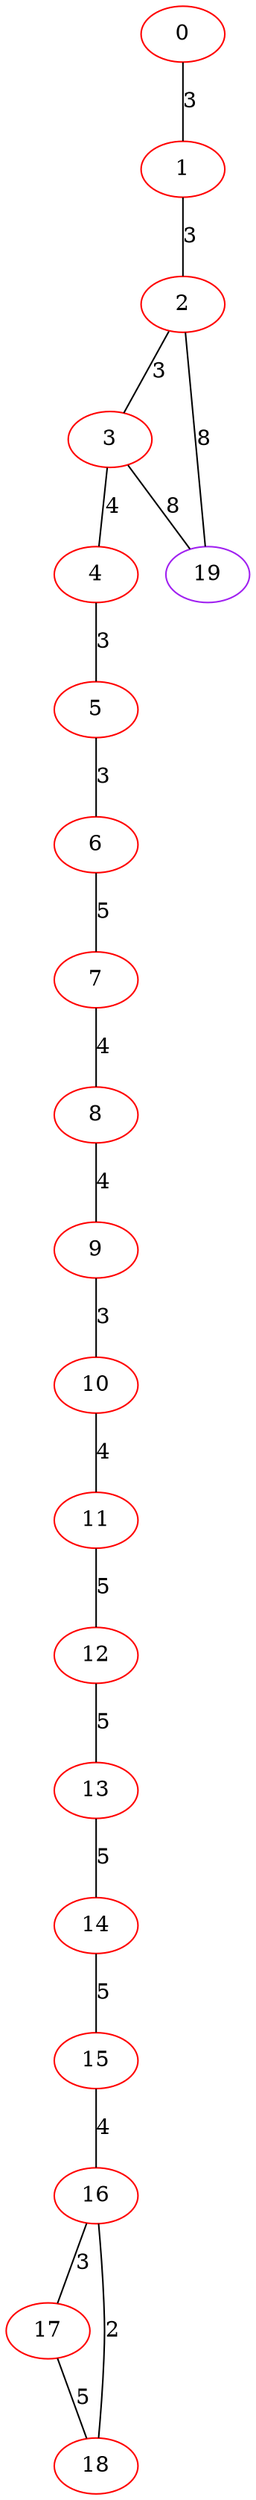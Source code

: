 graph "" {
0 [color=red, weight=1];
1 [color=red, weight=1];
2 [color=red, weight=1];
3 [color=red, weight=1];
4 [color=red, weight=1];
5 [color=red, weight=1];
6 [color=red, weight=1];
7 [color=red, weight=1];
8 [color=red, weight=1];
9 [color=red, weight=1];
10 [color=red, weight=1];
11 [color=red, weight=1];
12 [color=red, weight=1];
13 [color=red, weight=1];
14 [color=red, weight=1];
15 [color=red, weight=1];
16 [color=red, weight=1];
17 [color=red, weight=1];
18 [color=red, weight=1];
19 [color=purple, weight=4];
0 -- 1  [key=0, label=3];
1 -- 2  [key=0, label=3];
2 -- 19  [key=0, label=8];
2 -- 3  [key=0, label=3];
3 -- 19  [key=0, label=8];
3 -- 4  [key=0, label=4];
4 -- 5  [key=0, label=3];
5 -- 6  [key=0, label=3];
6 -- 7  [key=0, label=5];
7 -- 8  [key=0, label=4];
8 -- 9  [key=0, label=4];
9 -- 10  [key=0, label=3];
10 -- 11  [key=0, label=4];
11 -- 12  [key=0, label=5];
12 -- 13  [key=0, label=5];
13 -- 14  [key=0, label=5];
14 -- 15  [key=0, label=5];
15 -- 16  [key=0, label=4];
16 -- 17  [key=0, label=3];
16 -- 18  [key=0, label=2];
17 -- 18  [key=0, label=5];
}
